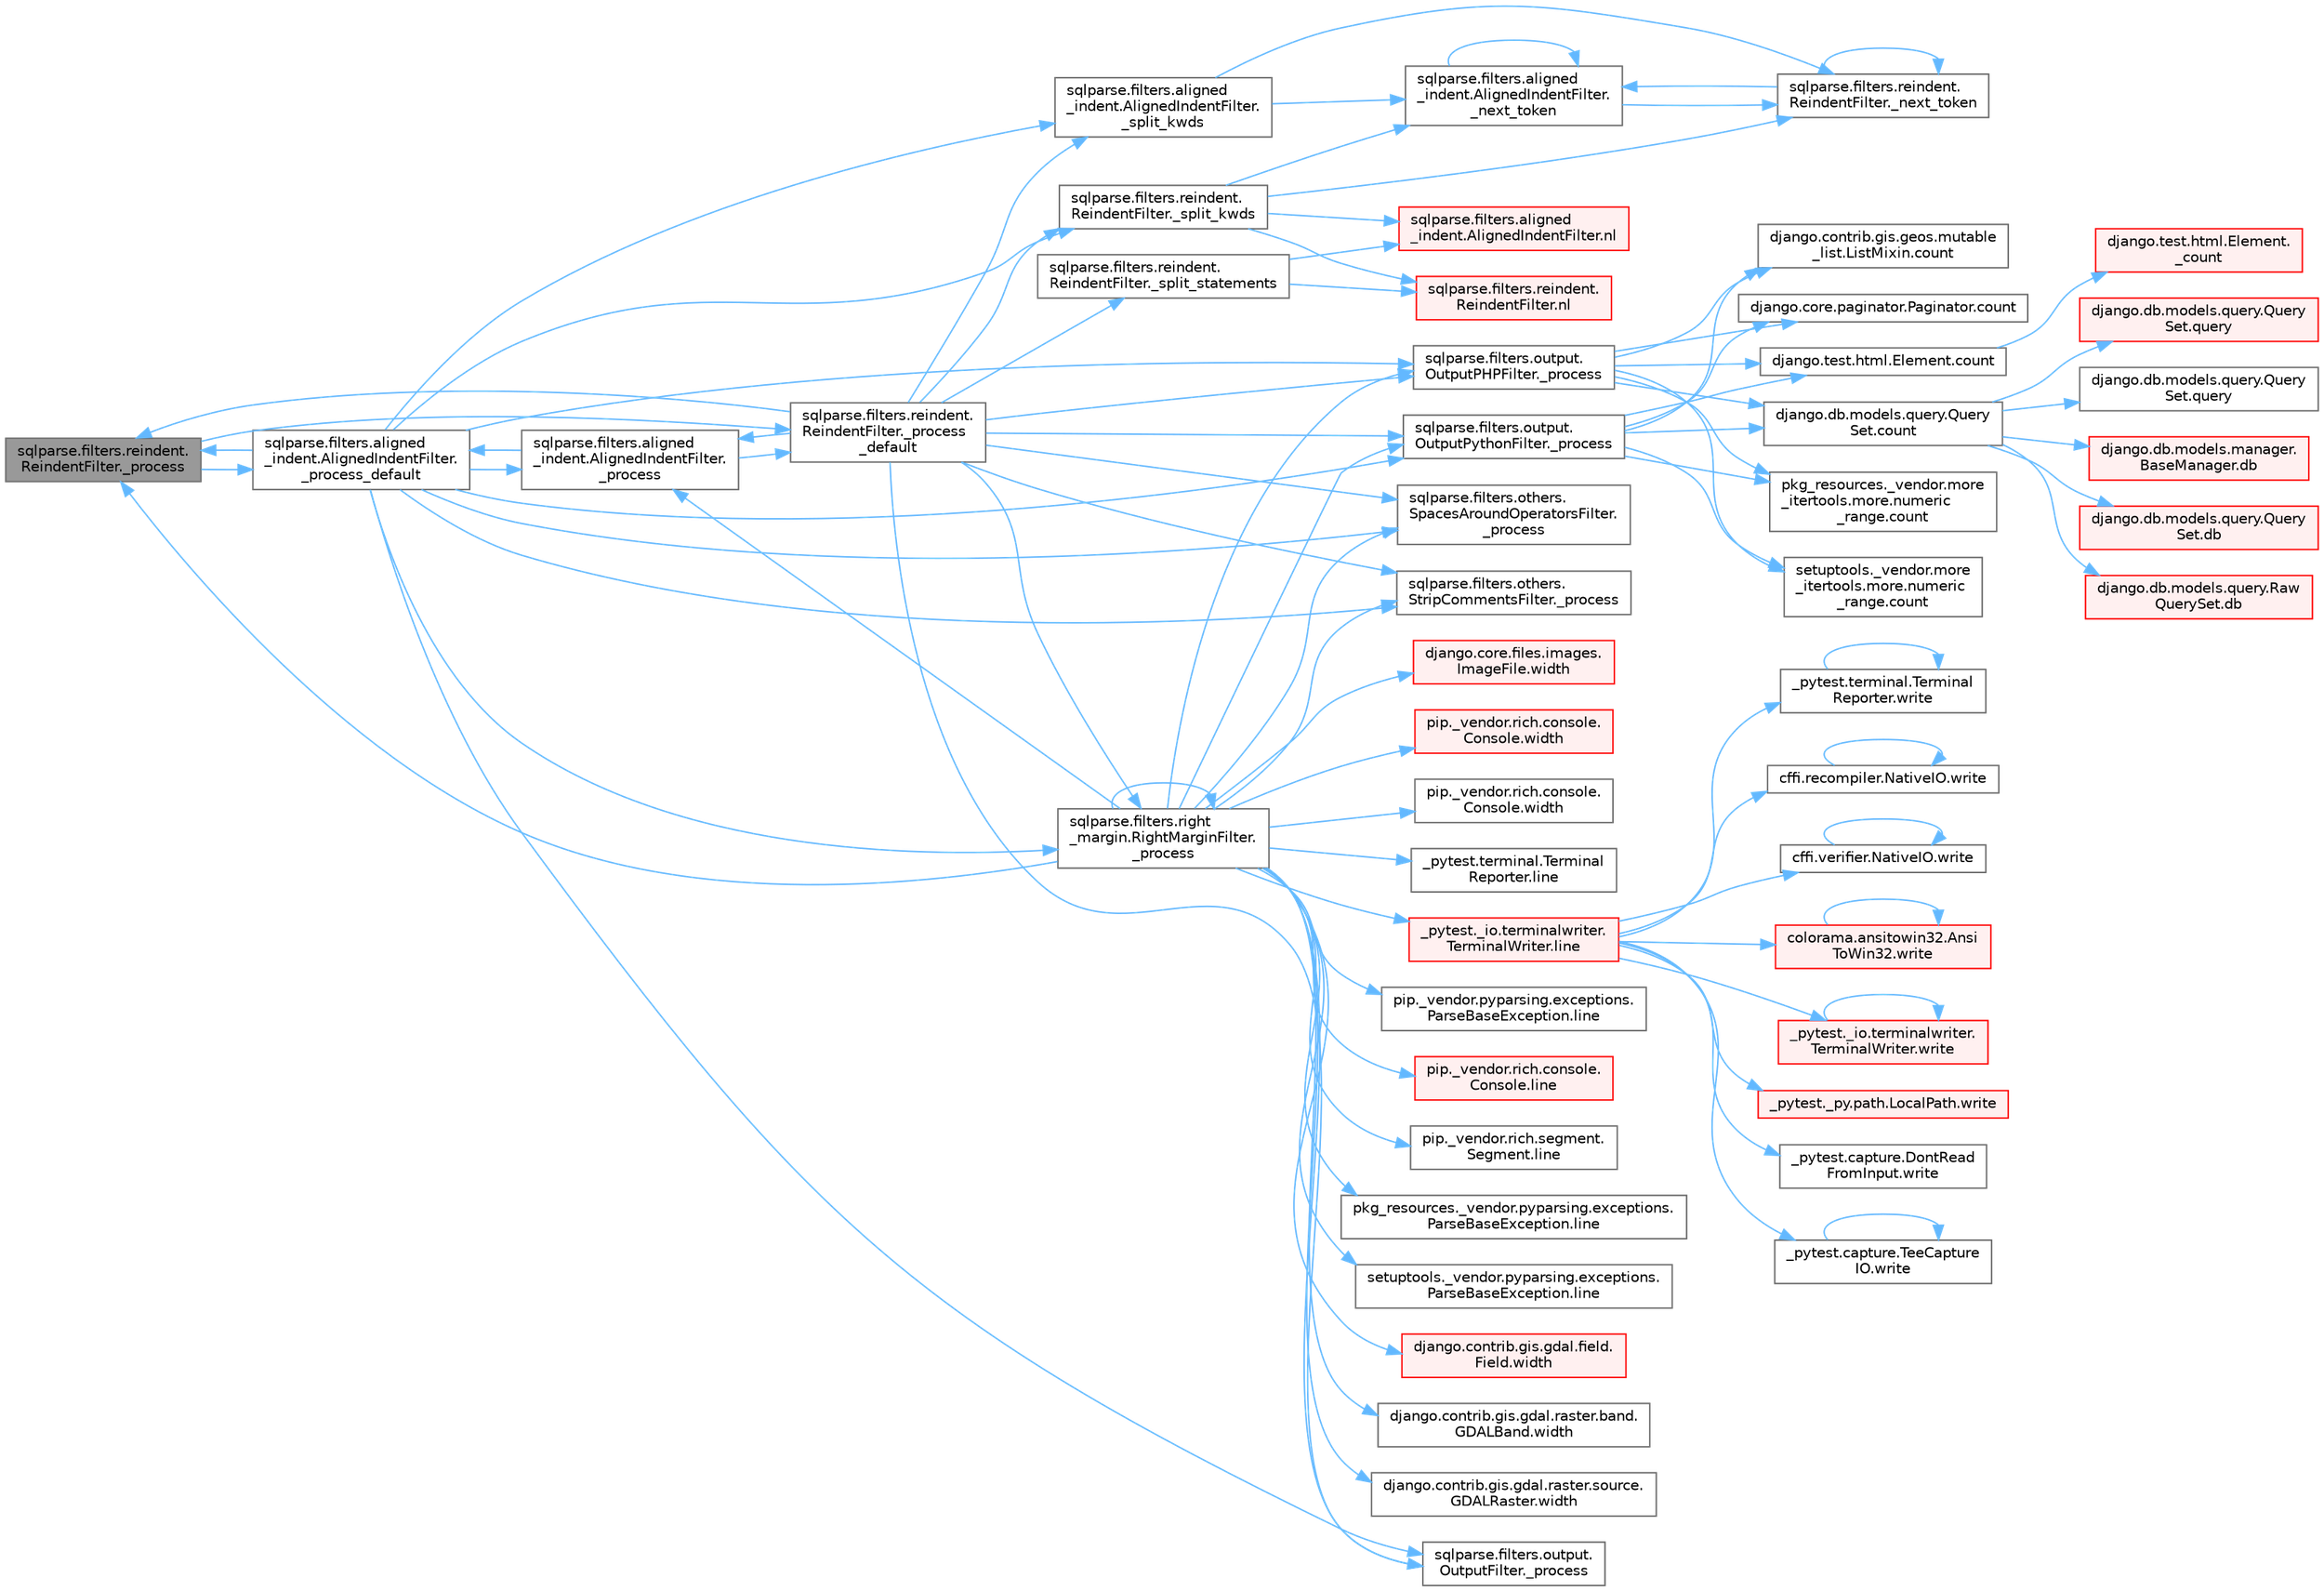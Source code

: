 digraph "sqlparse.filters.reindent.ReindentFilter._process"
{
 // LATEX_PDF_SIZE
  bgcolor="transparent";
  edge [fontname=Helvetica,fontsize=10,labelfontname=Helvetica,labelfontsize=10];
  node [fontname=Helvetica,fontsize=10,shape=box,height=0.2,width=0.4];
  rankdir="LR";
  Node1 [id="Node000001",label="sqlparse.filters.reindent.\lReindentFilter._process",height=0.2,width=0.4,color="gray40", fillcolor="grey60", style="filled", fontcolor="black",tooltip=" "];
  Node1 -> Node2 [id="edge1_Node000001_Node000002",color="steelblue1",style="solid",tooltip=" "];
  Node2 [id="Node000002",label="sqlparse.filters.aligned\l_indent.AlignedIndentFilter.\l_process_default",height=0.2,width=0.4,color="grey40", fillcolor="white", style="filled",URL="$classsqlparse_1_1filters_1_1aligned__indent_1_1_aligned_indent_filter.html#a3ea4e4dfdbefcbe959c08542b0d53201",tooltip=" "];
  Node2 -> Node3 [id="edge2_Node000002_Node000003",color="steelblue1",style="solid",tooltip=" "];
  Node3 [id="Node000003",label="sqlparse.filters.aligned\l_indent.AlignedIndentFilter.\l_process",height=0.2,width=0.4,color="grey40", fillcolor="white", style="filled",URL="$classsqlparse_1_1filters_1_1aligned__indent_1_1_aligned_indent_filter.html#ad998883fe7e7b68c6f4a789c37311b87",tooltip=" "];
  Node3 -> Node2 [id="edge3_Node000003_Node000002",color="steelblue1",style="solid",tooltip=" "];
  Node3 -> Node4 [id="edge4_Node000003_Node000004",color="steelblue1",style="solid",tooltip=" "];
  Node4 [id="Node000004",label="sqlparse.filters.reindent.\lReindentFilter._process\l_default",height=0.2,width=0.4,color="grey40", fillcolor="white", style="filled",URL="$classsqlparse_1_1filters_1_1reindent_1_1_reindent_filter.html#a1c1a3a8db38895a336e3e44c9ce4dc14",tooltip=" "];
  Node4 -> Node3 [id="edge5_Node000004_Node000003",color="steelblue1",style="solid",tooltip=" "];
  Node4 -> Node5 [id="edge6_Node000004_Node000005",color="steelblue1",style="solid",tooltip=" "];
  Node5 [id="Node000005",label="sqlparse.filters.others.\lSpacesAroundOperatorsFilter.\l_process",height=0.2,width=0.4,color="grey40", fillcolor="white", style="filled",URL="$classsqlparse_1_1filters_1_1others_1_1_spaces_around_operators_filter.html#a20b255fae878be2cccea5a47abd763eb",tooltip=" "];
  Node4 -> Node6 [id="edge7_Node000004_Node000006",color="steelblue1",style="solid",tooltip=" "];
  Node6 [id="Node000006",label="sqlparse.filters.others.\lStripCommentsFilter._process",height=0.2,width=0.4,color="grey40", fillcolor="white", style="filled",URL="$classsqlparse_1_1filters_1_1others_1_1_strip_comments_filter.html#a75ad49ebb49afa20e94ce6d5bdfb733e",tooltip=" "];
  Node4 -> Node7 [id="edge8_Node000004_Node000007",color="steelblue1",style="solid",tooltip=" "];
  Node7 [id="Node000007",label="sqlparse.filters.output.\lOutputFilter._process",height=0.2,width=0.4,color="grey40", fillcolor="white", style="filled",URL="$classsqlparse_1_1filters_1_1output_1_1_output_filter.html#a6af9592b6be9158cebfe22c2c6929192",tooltip=" "];
  Node4 -> Node8 [id="edge9_Node000004_Node000008",color="steelblue1",style="solid",tooltip=" "];
  Node8 [id="Node000008",label="sqlparse.filters.output.\lOutputPHPFilter._process",height=0.2,width=0.4,color="grey40", fillcolor="white", style="filled",URL="$classsqlparse_1_1filters_1_1output_1_1_output_p_h_p_filter.html#a04e946235754e1e1a0717a17a2ab7980",tooltip=" "];
  Node8 -> Node9 [id="edge10_Node000008_Node000009",color="steelblue1",style="solid",tooltip=" "];
  Node9 [id="Node000009",label="django.contrib.gis.geos.mutable\l_list.ListMixin.count",height=0.2,width=0.4,color="grey40", fillcolor="white", style="filled",URL="$classdjango_1_1contrib_1_1gis_1_1geos_1_1mutable__list_1_1_list_mixin.html#a52a5d6a5f27045cb138ba9a57df5e921",tooltip=" "];
  Node8 -> Node10 [id="edge11_Node000008_Node000010",color="steelblue1",style="solid",tooltip=" "];
  Node10 [id="Node000010",label="django.core.paginator.Paginator.count",height=0.2,width=0.4,color="grey40", fillcolor="white", style="filled",URL="$classdjango_1_1core_1_1paginator_1_1_paginator.html#ac2c18c5d294f3d2c27754dfc6309dbec",tooltip=" "];
  Node8 -> Node11 [id="edge12_Node000008_Node000011",color="steelblue1",style="solid",tooltip=" "];
  Node11 [id="Node000011",label="django.db.models.query.Query\lSet.count",height=0.2,width=0.4,color="grey40", fillcolor="white", style="filled",URL="$classdjango_1_1db_1_1models_1_1query_1_1_query_set.html#a50571215acaaa76c6f87732de6bde934",tooltip=" "];
  Node11 -> Node12 [id="edge13_Node000011_Node000012",color="steelblue1",style="solid",tooltip=" "];
  Node12 [id="Node000012",label="django.db.models.manager.\lBaseManager.db",height=0.2,width=0.4,color="red", fillcolor="#FFF0F0", style="filled",URL="$classdjango_1_1db_1_1models_1_1manager_1_1_base_manager.html#ad6c30d1033fbe64ca4ac1d2bf0162a8a",tooltip=" "];
  Node11 -> Node20 [id="edge14_Node000011_Node000020",color="steelblue1",style="solid",tooltip=" "];
  Node20 [id="Node000020",label="django.db.models.query.Query\lSet.db",height=0.2,width=0.4,color="red", fillcolor="#FFF0F0", style="filled",URL="$classdjango_1_1db_1_1models_1_1query_1_1_query_set.html#a6ff7e94dd4e7293da5fb86f6349ce9b8",tooltip=" "];
  Node11 -> Node21 [id="edge15_Node000011_Node000021",color="steelblue1",style="solid",tooltip=" "];
  Node21 [id="Node000021",label="django.db.models.query.Raw\lQuerySet.db",height=0.2,width=0.4,color="red", fillcolor="#FFF0F0", style="filled",URL="$classdjango_1_1db_1_1models_1_1query_1_1_raw_query_set.html#a1f352bf15faf0aa43e22709fde8f7564",tooltip=" "];
  Node11 -> Node22 [id="edge16_Node000011_Node000022",color="steelblue1",style="solid",tooltip=" "];
  Node22 [id="Node000022",label="django.db.models.query.Query\lSet.query",height=0.2,width=0.4,color="red", fillcolor="#FFF0F0", style="filled",URL="$classdjango_1_1db_1_1models_1_1query_1_1_query_set.html#a8028ed81b109acb162489dbd16604c83",tooltip=" "];
  Node11 -> Node24 [id="edge17_Node000011_Node000024",color="steelblue1",style="solid",tooltip=" "];
  Node24 [id="Node000024",label="django.db.models.query.Query\lSet.query",height=0.2,width=0.4,color="grey40", fillcolor="white", style="filled",URL="$classdjango_1_1db_1_1models_1_1query_1_1_query_set.html#a0b0307a9b3f65303afb2c5783372d2c2",tooltip=" "];
  Node8 -> Node25 [id="edge18_Node000008_Node000025",color="steelblue1",style="solid",tooltip=" "];
  Node25 [id="Node000025",label="django.test.html.Element.count",height=0.2,width=0.4,color="grey40", fillcolor="white", style="filled",URL="$classdjango_1_1test_1_1html_1_1_element.html#a4ec3c5c3429fb44a2715de6f0fab7864",tooltip=" "];
  Node25 -> Node26 [id="edge19_Node000025_Node000026",color="steelblue1",style="solid",tooltip=" "];
  Node26 [id="Node000026",label="django.test.html.Element.\l_count",height=0.2,width=0.4,color="red", fillcolor="#FFF0F0", style="filled",URL="$classdjango_1_1test_1_1html_1_1_element.html#a41931b250e40c64a492d92a08ecda738",tooltip=" "];
  Node8 -> Node3412 [id="edge20_Node000008_Node003412",color="steelblue1",style="solid",tooltip=" "];
  Node3412 [id="Node003412",label="pkg_resources._vendor.more\l_itertools.more.numeric\l_range.count",height=0.2,width=0.4,color="grey40", fillcolor="white", style="filled",URL="$classpkg__resources_1_1__vendor_1_1more__itertools_1_1more_1_1numeric__range.html#a9e81a46e7ea3f796d17035c9100ff1e7",tooltip=" "];
  Node8 -> Node3413 [id="edge21_Node000008_Node003413",color="steelblue1",style="solid",tooltip=" "];
  Node3413 [id="Node003413",label="setuptools._vendor.more\l_itertools.more.numeric\l_range.count",height=0.2,width=0.4,color="grey40", fillcolor="white", style="filled",URL="$classsetuptools_1_1__vendor_1_1more__itertools_1_1more_1_1numeric__range.html#a906f0c4877f63fc1f2551daef75ae91f",tooltip=" "];
  Node4 -> Node4533 [id="edge22_Node000004_Node004533",color="steelblue1",style="solid",tooltip=" "];
  Node4533 [id="Node004533",label="sqlparse.filters.output.\lOutputPythonFilter._process",height=0.2,width=0.4,color="grey40", fillcolor="white", style="filled",URL="$classsqlparse_1_1filters_1_1output_1_1_output_python_filter.html#a7c6321a8ac3f268ad06caf05f26a42f8",tooltip=" "];
  Node4533 -> Node9 [id="edge23_Node004533_Node000009",color="steelblue1",style="solid",tooltip=" "];
  Node4533 -> Node10 [id="edge24_Node004533_Node000010",color="steelblue1",style="solid",tooltip=" "];
  Node4533 -> Node11 [id="edge25_Node004533_Node000011",color="steelblue1",style="solid",tooltip=" "];
  Node4533 -> Node25 [id="edge26_Node004533_Node000025",color="steelblue1",style="solid",tooltip=" "];
  Node4533 -> Node3412 [id="edge27_Node004533_Node003412",color="steelblue1",style="solid",tooltip=" "];
  Node4533 -> Node3413 [id="edge28_Node004533_Node003413",color="steelblue1",style="solid",tooltip=" "];
  Node4 -> Node1 [id="edge29_Node000004_Node000001",color="steelblue1",style="solid",tooltip=" "];
  Node4 -> Node4534 [id="edge30_Node000004_Node004534",color="steelblue1",style="solid",tooltip=" "];
  Node4534 [id="Node004534",label="sqlparse.filters.right\l_margin.RightMarginFilter.\l_process",height=0.2,width=0.4,color="grey40", fillcolor="white", style="filled",URL="$classsqlparse_1_1filters_1_1right__margin_1_1_right_margin_filter.html#a62b0707d94aff59b0fc1428eca96f6a9",tooltip=" "];
  Node4534 -> Node3 [id="edge31_Node004534_Node000003",color="steelblue1",style="solid",tooltip=" "];
  Node4534 -> Node5 [id="edge32_Node004534_Node000005",color="steelblue1",style="solid",tooltip=" "];
  Node4534 -> Node6 [id="edge33_Node004534_Node000006",color="steelblue1",style="solid",tooltip=" "];
  Node4534 -> Node7 [id="edge34_Node004534_Node000007",color="steelblue1",style="solid",tooltip=" "];
  Node4534 -> Node8 [id="edge35_Node004534_Node000008",color="steelblue1",style="solid",tooltip=" "];
  Node4534 -> Node4533 [id="edge36_Node004534_Node004533",color="steelblue1",style="solid",tooltip=" "];
  Node4534 -> Node1 [id="edge37_Node004534_Node000001",color="steelblue1",style="solid",tooltip=" "];
  Node4534 -> Node4534 [id="edge38_Node004534_Node004534",color="steelblue1",style="solid",tooltip=" "];
  Node4534 -> Node243 [id="edge39_Node004534_Node000243",color="steelblue1",style="solid",tooltip=" "];
  Node243 [id="Node000243",label="_pytest._io.terminalwriter.\lTerminalWriter.line",height=0.2,width=0.4,color="red", fillcolor="#FFF0F0", style="filled",URL="$class__pytest_1_1__io_1_1terminalwriter_1_1_terminal_writer.html#a70c206b6c71b946771673c95d93d5d5a",tooltip=" "];
  Node243 -> Node244 [id="edge40_Node000243_Node000244",color="steelblue1",style="solid",tooltip=" "];
  Node244 [id="Node000244",label="_pytest._io.terminalwriter.\lTerminalWriter.write",height=0.2,width=0.4,color="red", fillcolor="#FFF0F0", style="filled",URL="$class__pytest_1_1__io_1_1terminalwriter_1_1_terminal_writer.html#ab011b237aec5bafbe3761ee6eceaa5b1",tooltip=" "];
  Node244 -> Node244 [id="edge41_Node000244_Node000244",color="steelblue1",style="solid",tooltip=" "];
  Node243 -> Node3963 [id="edge42_Node000243_Node003963",color="steelblue1",style="solid",tooltip=" "];
  Node3963 [id="Node003963",label="_pytest._py.path.LocalPath.write",height=0.2,width=0.4,color="red", fillcolor="#FFF0F0", style="filled",URL="$class__pytest_1_1__py_1_1path_1_1_local_path.html#a8f782fcf3e7b991a42259724f3d25de2",tooltip=" "];
  Node243 -> Node3964 [id="edge43_Node000243_Node003964",color="steelblue1",style="solid",tooltip=" "];
  Node3964 [id="Node003964",label="_pytest.capture.DontRead\lFromInput.write",height=0.2,width=0.4,color="grey40", fillcolor="white", style="filled",URL="$class__pytest_1_1capture_1_1_dont_read_from_input.html#a406eef5fc6e2a689e4095b418e34258e",tooltip=" "];
  Node243 -> Node3965 [id="edge44_Node000243_Node003965",color="steelblue1",style="solid",tooltip=" "];
  Node3965 [id="Node003965",label="_pytest.capture.TeeCapture\lIO.write",height=0.2,width=0.4,color="grey40", fillcolor="white", style="filled",URL="$class__pytest_1_1capture_1_1_tee_capture_i_o.html#ad2ae68f89adb705539b1f510ac1d2a06",tooltip=" "];
  Node3965 -> Node3965 [id="edge45_Node003965_Node003965",color="steelblue1",style="solid",tooltip=" "];
  Node243 -> Node3966 [id="edge46_Node000243_Node003966",color="steelblue1",style="solid",tooltip=" "];
  Node3966 [id="Node003966",label="_pytest.terminal.Terminal\lReporter.write",height=0.2,width=0.4,color="grey40", fillcolor="white", style="filled",URL="$class__pytest_1_1terminal_1_1_terminal_reporter.html#a6a83fce851fa9dfdc476bc6fb0d4595b",tooltip=" "];
  Node3966 -> Node3966 [id="edge47_Node003966_Node003966",color="steelblue1",style="solid",tooltip=" "];
  Node243 -> Node3967 [id="edge48_Node000243_Node003967",color="steelblue1",style="solid",tooltip=" "];
  Node3967 [id="Node003967",label="cffi.recompiler.NativeIO.write",height=0.2,width=0.4,color="grey40", fillcolor="white", style="filled",URL="$classcffi_1_1recompiler_1_1_native_i_o.html#a179e7b41f653f51024a2cc98ad72cbbe",tooltip=" "];
  Node3967 -> Node3967 [id="edge49_Node003967_Node003967",color="steelblue1",style="solid",tooltip=" "];
  Node243 -> Node3968 [id="edge50_Node000243_Node003968",color="steelblue1",style="solid",tooltip=" "];
  Node3968 [id="Node003968",label="cffi.verifier.NativeIO.write",height=0.2,width=0.4,color="grey40", fillcolor="white", style="filled",URL="$classcffi_1_1verifier_1_1_native_i_o.html#a9f02f1e437c53293db7389ce253ee238",tooltip=" "];
  Node3968 -> Node3968 [id="edge51_Node003968_Node003968",color="steelblue1",style="solid",tooltip=" "];
  Node243 -> Node3969 [id="edge52_Node000243_Node003969",color="steelblue1",style="solid",tooltip=" "];
  Node3969 [id="Node003969",label="colorama.ansitowin32.Ansi\lToWin32.write",height=0.2,width=0.4,color="red", fillcolor="#FFF0F0", style="filled",URL="$classcolorama_1_1ansitowin32_1_1_ansi_to_win32.html#abadac90e6f0a5a03cecdc6f254eca7d8",tooltip=" "];
  Node3969 -> Node3969 [id="edge53_Node003969_Node003969",color="steelblue1",style="solid",tooltip=" "];
  Node4534 -> Node296 [id="edge54_Node004534_Node000296",color="steelblue1",style="solid",tooltip=" "];
  Node296 [id="Node000296",label="_pytest.terminal.Terminal\lReporter.line",height=0.2,width=0.4,color="grey40", fillcolor="white", style="filled",URL="$class__pytest_1_1terminal_1_1_terminal_reporter.html#a93c0c8ead6fc609ded513a82b16b30d6",tooltip=" "];
  Node4534 -> Node297 [id="edge55_Node004534_Node000297",color="steelblue1",style="solid",tooltip=" "];
  Node297 [id="Node000297",label="pip._vendor.pyparsing.exceptions.\lParseBaseException.line",height=0.2,width=0.4,color="grey40", fillcolor="white", style="filled",URL="$classpip_1_1__vendor_1_1pyparsing_1_1exceptions_1_1_parse_base_exception.html#aa2329017443b8e4ac6f0415a61e18938",tooltip=" "];
  Node4534 -> Node298 [id="edge56_Node004534_Node000298",color="steelblue1",style="solid",tooltip=" "];
  Node298 [id="Node000298",label="pip._vendor.rich.console.\lConsole.line",height=0.2,width=0.4,color="red", fillcolor="#FFF0F0", style="filled",URL="$classpip_1_1__vendor_1_1rich_1_1console_1_1_console.html#a41d951735692dcacd03f429df410629c",tooltip=" "];
  Node4534 -> Node4466 [id="edge57_Node004534_Node004466",color="steelblue1",style="solid",tooltip=" "];
  Node4466 [id="Node004466",label="pip._vendor.rich.segment.\lSegment.line",height=0.2,width=0.4,color="grey40", fillcolor="white", style="filled",URL="$classpip_1_1__vendor_1_1rich_1_1segment_1_1_segment.html#a1d04079b7b56d7149c9f695a7005053c",tooltip=" "];
  Node4534 -> Node4467 [id="edge58_Node004534_Node004467",color="steelblue1",style="solid",tooltip=" "];
  Node4467 [id="Node004467",label="pkg_resources._vendor.pyparsing.exceptions.\lParseBaseException.line",height=0.2,width=0.4,color="grey40", fillcolor="white", style="filled",URL="$classpkg__resources_1_1__vendor_1_1pyparsing_1_1exceptions_1_1_parse_base_exception.html#a0008de93649d601aee59f9355b7db231",tooltip=" "];
  Node4534 -> Node4468 [id="edge59_Node004534_Node004468",color="steelblue1",style="solid",tooltip=" "];
  Node4468 [id="Node004468",label="setuptools._vendor.pyparsing.exceptions.\lParseBaseException.line",height=0.2,width=0.4,color="grey40", fillcolor="white", style="filled",URL="$classsetuptools_1_1__vendor_1_1pyparsing_1_1exceptions_1_1_parse_base_exception.html#ac4e957463d1b83df668df7d619160a90",tooltip=" "];
  Node4534 -> Node1855 [id="edge60_Node004534_Node001855",color="steelblue1",style="solid",tooltip=" "];
  Node1855 [id="Node001855",label="django.contrib.gis.gdal.field.\lField.width",height=0.2,width=0.4,color="red", fillcolor="#FFF0F0", style="filled",URL="$classdjango_1_1contrib_1_1gis_1_1gdal_1_1field_1_1_field.html#a9d43a623b937f633a9e6dca9323f5fa7",tooltip=" "];
  Node4534 -> Node1856 [id="edge61_Node004534_Node001856",color="steelblue1",style="solid",tooltip=" "];
  Node1856 [id="Node001856",label="django.contrib.gis.gdal.raster.band.\lGDALBand.width",height=0.2,width=0.4,color="grey40", fillcolor="white", style="filled",URL="$classdjango_1_1contrib_1_1gis_1_1gdal_1_1raster_1_1band_1_1_g_d_a_l_band.html#a407780888708f2bb99b4d298eb6d8062",tooltip=" "];
  Node4534 -> Node1857 [id="edge62_Node004534_Node001857",color="steelblue1",style="solid",tooltip=" "];
  Node1857 [id="Node001857",label="django.contrib.gis.gdal.raster.source.\lGDALRaster.width",height=0.2,width=0.4,color="grey40", fillcolor="white", style="filled",URL="$classdjango_1_1contrib_1_1gis_1_1gdal_1_1raster_1_1source_1_1_g_d_a_l_raster.html#a58442e42bce5bcabb54fab7a2e636bc2",tooltip=" "];
  Node4534 -> Node1858 [id="edge63_Node004534_Node001858",color="steelblue1",style="solid",tooltip=" "];
  Node1858 [id="Node001858",label="django.core.files.images.\lImageFile.width",height=0.2,width=0.4,color="red", fillcolor="#FFF0F0", style="filled",URL="$classdjango_1_1core_1_1files_1_1images_1_1_image_file.html#a3a50a37ab3f2d7395c892a262ecb49bc",tooltip=" "];
  Node4534 -> Node1859 [id="edge64_Node004534_Node001859",color="steelblue1",style="solid",tooltip=" "];
  Node1859 [id="Node001859",label="pip._vendor.rich.console.\lConsole.width",height=0.2,width=0.4,color="red", fillcolor="#FFF0F0", style="filled",URL="$classpip_1_1__vendor_1_1rich_1_1console_1_1_console.html#a3163e1b4e2842bc355d0f5c3100ecc08",tooltip=" "];
  Node4534 -> Node1860 [id="edge65_Node004534_Node001860",color="steelblue1",style="solid",tooltip=" "];
  Node1860 [id="Node001860",label="pip._vendor.rich.console.\lConsole.width",height=0.2,width=0.4,color="grey40", fillcolor="white", style="filled",URL="$classpip_1_1__vendor_1_1rich_1_1console_1_1_console.html#aa2ba8c5fa1dd224794b0ac2acd384863",tooltip=" "];
  Node4 -> Node4535 [id="edge66_Node000004_Node004535",color="steelblue1",style="solid",tooltip=" "];
  Node4535 [id="Node004535",label="sqlparse.filters.aligned\l_indent.AlignedIndentFilter.\l_split_kwds",height=0.2,width=0.4,color="grey40", fillcolor="white", style="filled",URL="$classsqlparse_1_1filters_1_1aligned__indent_1_1_aligned_indent_filter.html#ae80ac955678a16b823a6ca41b154bb36",tooltip=" "];
  Node4535 -> Node4536 [id="edge67_Node004535_Node004536",color="steelblue1",style="solid",tooltip=" "];
  Node4536 [id="Node004536",label="sqlparse.filters.aligned\l_indent.AlignedIndentFilter.\l_next_token",height=0.2,width=0.4,color="grey40", fillcolor="white", style="filled",URL="$classsqlparse_1_1filters_1_1aligned__indent_1_1_aligned_indent_filter.html#ae8e5d5cfab7e78b13db9bddae9072960",tooltip=" "];
  Node4536 -> Node4536 [id="edge68_Node004536_Node004536",color="steelblue1",style="solid",tooltip=" "];
  Node4536 -> Node4537 [id="edge69_Node004536_Node004537",color="steelblue1",style="solid",tooltip=" "];
  Node4537 [id="Node004537",label="sqlparse.filters.reindent.\lReindentFilter._next_token",height=0.2,width=0.4,color="grey40", fillcolor="white", style="filled",URL="$classsqlparse_1_1filters_1_1reindent_1_1_reindent_filter.html#a726d200457bbe323492773e34be4b045",tooltip=" "];
  Node4537 -> Node4536 [id="edge70_Node004537_Node004536",color="steelblue1",style="solid",tooltip=" "];
  Node4537 -> Node4537 [id="edge71_Node004537_Node004537",color="steelblue1",style="solid",tooltip=" "];
  Node4535 -> Node4537 [id="edge72_Node004535_Node004537",color="steelblue1",style="solid",tooltip=" "];
  Node4 -> Node4538 [id="edge73_Node000004_Node004538",color="steelblue1",style="solid",tooltip=" "];
  Node4538 [id="Node004538",label="sqlparse.filters.reindent.\lReindentFilter._split_kwds",height=0.2,width=0.4,color="grey40", fillcolor="white", style="filled",URL="$classsqlparse_1_1filters_1_1reindent_1_1_reindent_filter.html#a1fca586c26a325f1e9150ed20bb699e5",tooltip=" "];
  Node4538 -> Node4536 [id="edge74_Node004538_Node004536",color="steelblue1",style="solid",tooltip=" "];
  Node4538 -> Node4537 [id="edge75_Node004538_Node004537",color="steelblue1",style="solid",tooltip=" "];
  Node4538 -> Node4539 [id="edge76_Node004538_Node004539",color="steelblue1",style="solid",tooltip=" "];
  Node4539 [id="Node004539",label="sqlparse.filters.aligned\l_indent.AlignedIndentFilter.nl",height=0.2,width=0.4,color="red", fillcolor="#FFF0F0", style="filled",URL="$classsqlparse_1_1filters_1_1aligned__indent_1_1_aligned_indent_filter.html#a0137da1c080d0ab864e01e6c9d70a2c8",tooltip=" "];
  Node4538 -> Node4540 [id="edge77_Node004538_Node004540",color="steelblue1",style="solid",tooltip=" "];
  Node4540 [id="Node004540",label="sqlparse.filters.reindent.\lReindentFilter.nl",height=0.2,width=0.4,color="red", fillcolor="#FFF0F0", style="filled",URL="$classsqlparse_1_1filters_1_1reindent_1_1_reindent_filter.html#ae085b652281f61b558e777b836a54ee2",tooltip=" "];
  Node4 -> Node4542 [id="edge78_Node000004_Node004542",color="steelblue1",style="solid",tooltip=" "];
  Node4542 [id="Node004542",label="sqlparse.filters.reindent.\lReindentFilter._split_statements",height=0.2,width=0.4,color="grey40", fillcolor="white", style="filled",URL="$classsqlparse_1_1filters_1_1reindent_1_1_reindent_filter.html#a172a5c6d57edffb58c5a1860295f83cc",tooltip=" "];
  Node4542 -> Node4539 [id="edge79_Node004542_Node004539",color="steelblue1",style="solid",tooltip=" "];
  Node4542 -> Node4540 [id="edge80_Node004542_Node004540",color="steelblue1",style="solid",tooltip=" "];
  Node2 -> Node5 [id="edge81_Node000002_Node000005",color="steelblue1",style="solid",tooltip=" "];
  Node2 -> Node6 [id="edge82_Node000002_Node000006",color="steelblue1",style="solid",tooltip=" "];
  Node2 -> Node7 [id="edge83_Node000002_Node000007",color="steelblue1",style="solid",tooltip=" "];
  Node2 -> Node8 [id="edge84_Node000002_Node000008",color="steelblue1",style="solid",tooltip=" "];
  Node2 -> Node4533 [id="edge85_Node000002_Node004533",color="steelblue1",style="solid",tooltip=" "];
  Node2 -> Node1 [id="edge86_Node000002_Node000001",color="steelblue1",style="solid",tooltip=" "];
  Node2 -> Node4534 [id="edge87_Node000002_Node004534",color="steelblue1",style="solid",tooltip=" "];
  Node2 -> Node4535 [id="edge88_Node000002_Node004535",color="steelblue1",style="solid",tooltip=" "];
  Node2 -> Node4538 [id="edge89_Node000002_Node004538",color="steelblue1",style="solid",tooltip=" "];
  Node1 -> Node4 [id="edge90_Node000001_Node000004",color="steelblue1",style="solid",tooltip=" "];
}
